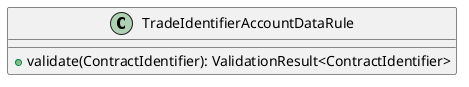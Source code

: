 @startuml

    class TradeIdentifierAccountDataRule [[TradeIdentifierAccountDataRule.html]] {
        +validate(ContractIdentifier): ValidationResult<ContractIdentifier>
    }

@enduml
